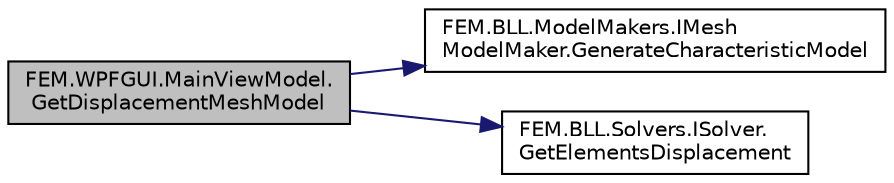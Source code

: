 digraph "FEM.WPFGUI.MainViewModel.GetDisplacementMeshModel"
{
 // LATEX_PDF_SIZE
  edge [fontname="Helvetica",fontsize="10",labelfontname="Helvetica",labelfontsize="10"];
  node [fontname="Helvetica",fontsize="10",shape=record];
  rankdir="LR";
  Node1 [label="FEM.WPFGUI.MainViewModel.\lGetDisplacementMeshModel",height=0.2,width=0.4,color="black", fillcolor="grey75", style="filled", fontcolor="black",tooltip=" "];
  Node1 -> Node2 [color="midnightblue",fontsize="10",style="solid",fontname="Helvetica"];
  Node2 [label="FEM.BLL.ModelMakers.IMesh\lModelMaker.GenerateCharacteristicModel",height=0.2,width=0.4,color="black", fillcolor="white", style="filled",URL="$interface_f_e_m_1_1_b_l_l_1_1_model_makers_1_1_i_mesh_model_maker.html#ad10b67671201efc1945018dc9b15916f",tooltip="Вычисляет модель с градиентным окрасом. Градиент показывает изменения характеристики элементов сетки"];
  Node1 -> Node3 [color="midnightblue",fontsize="10",style="solid",fontname="Helvetica"];
  Node3 [label="FEM.BLL.Solvers.ISolver.\lGetElementsDisplacement",height=0.2,width=0.4,color="black", fillcolor="white", style="filled",URL="$interface_f_e_m_1_1_b_l_l_1_1_solvers_1_1_i_solver.html#a1c764558a815c76e9427698e08eb82e0",tooltip="Вычисляет перемещения конечных элементов после решения относительно исходной сетки"];
}
